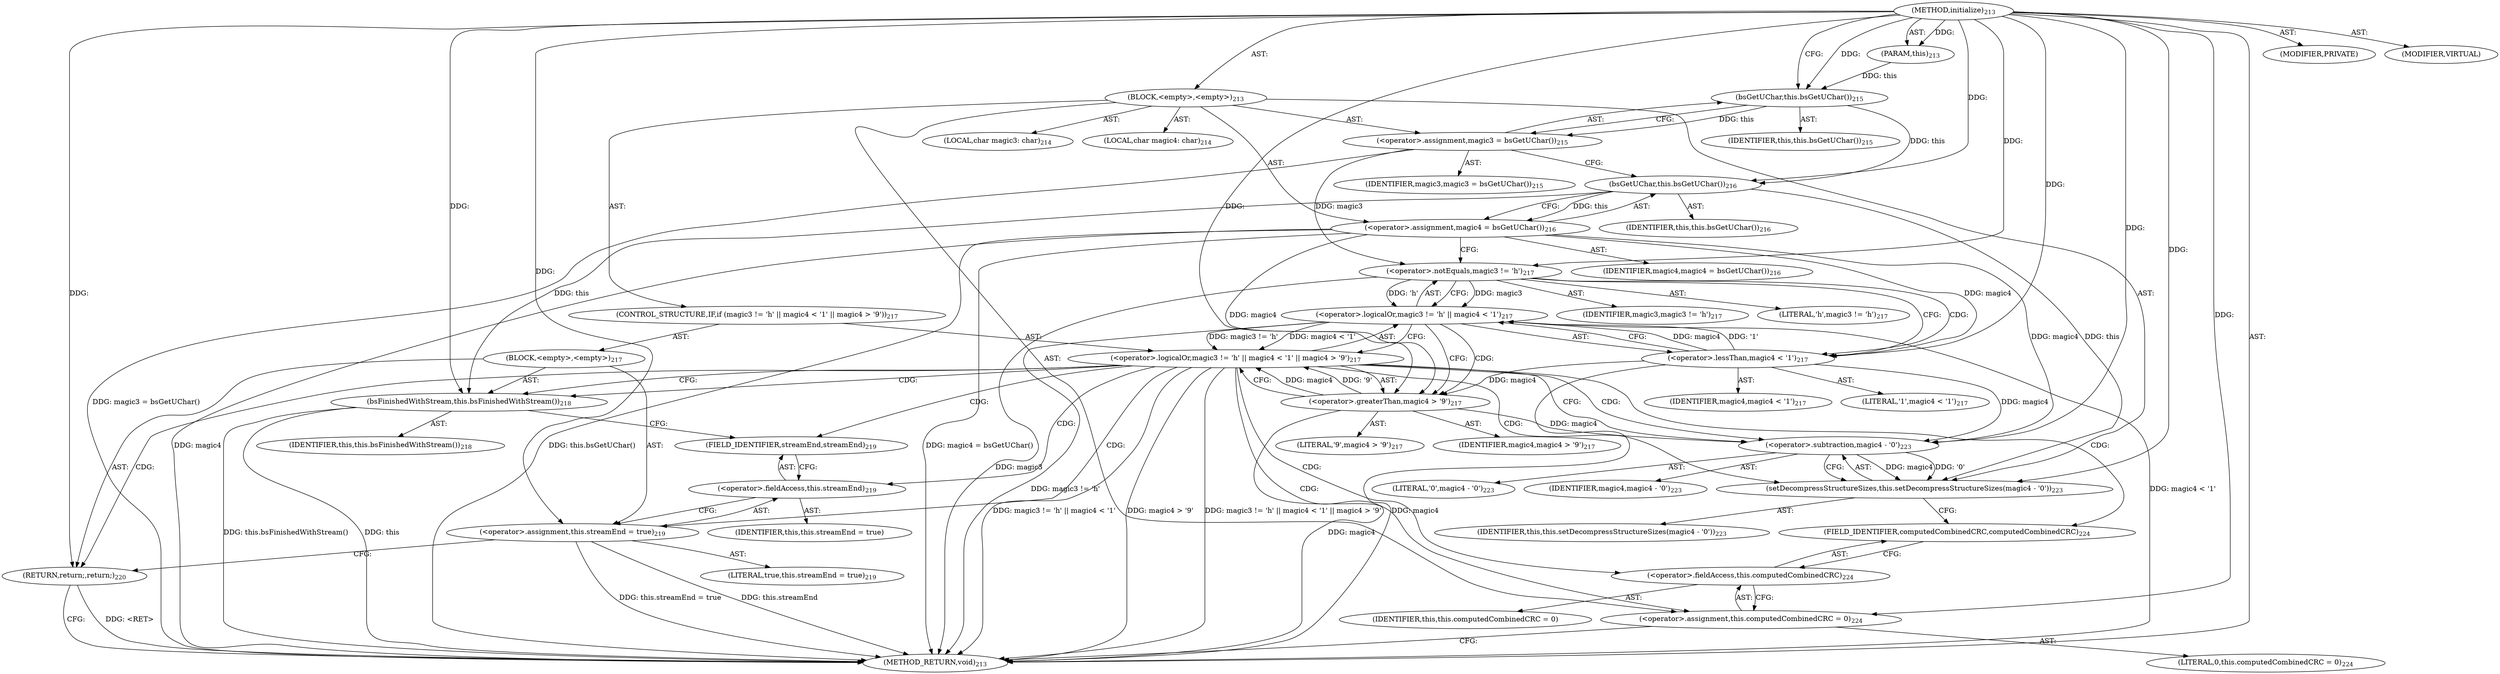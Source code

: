 digraph "initialize" {  
"111669149703" [label = <(METHOD,initialize)<SUB>213</SUB>> ]
"115964116993" [label = <(PARAM,this)<SUB>213</SUB>> ]
"25769803792" [label = <(BLOCK,&lt;empty&gt;,&lt;empty&gt;)<SUB>213</SUB>> ]
"94489280514" [label = <(LOCAL,char magic3: char)<SUB>214</SUB>> ]
"94489280515" [label = <(LOCAL,char magic4: char)<SUB>214</SUB>> ]
"30064771167" [label = <(&lt;operator&gt;.assignment,magic3 = bsGetUChar())<SUB>215</SUB>> ]
"68719476850" [label = <(IDENTIFIER,magic3,magic3 = bsGetUChar())<SUB>215</SUB>> ]
"30064771168" [label = <(bsGetUChar,this.bsGetUChar())<SUB>215</SUB>> ]
"68719476740" [label = <(IDENTIFIER,this,this.bsGetUChar())<SUB>215</SUB>> ]
"30064771169" [label = <(&lt;operator&gt;.assignment,magic4 = bsGetUChar())<SUB>216</SUB>> ]
"68719476851" [label = <(IDENTIFIER,magic4,magic4 = bsGetUChar())<SUB>216</SUB>> ]
"30064771170" [label = <(bsGetUChar,this.bsGetUChar())<SUB>216</SUB>> ]
"68719476741" [label = <(IDENTIFIER,this,this.bsGetUChar())<SUB>216</SUB>> ]
"47244640269" [label = <(CONTROL_STRUCTURE,IF,if (magic3 != 'h' || magic4 &lt; '1' || magic4 &gt; '9'))<SUB>217</SUB>> ]
"30064771171" [label = <(&lt;operator&gt;.logicalOr,magic3 != 'h' || magic4 &lt; '1' || magic4 &gt; '9')<SUB>217</SUB>> ]
"30064771172" [label = <(&lt;operator&gt;.logicalOr,magic3 != 'h' || magic4 &lt; '1')<SUB>217</SUB>> ]
"30064771173" [label = <(&lt;operator&gt;.notEquals,magic3 != 'h')<SUB>217</SUB>> ]
"68719476852" [label = <(IDENTIFIER,magic3,magic3 != 'h')<SUB>217</SUB>> ]
"90194313231" [label = <(LITERAL,'h',magic3 != 'h')<SUB>217</SUB>> ]
"30064771174" [label = <(&lt;operator&gt;.lessThan,magic4 &lt; '1')<SUB>217</SUB>> ]
"68719476853" [label = <(IDENTIFIER,magic4,magic4 &lt; '1')<SUB>217</SUB>> ]
"90194313232" [label = <(LITERAL,'1',magic4 &lt; '1')<SUB>217</SUB>> ]
"30064771175" [label = <(&lt;operator&gt;.greaterThan,magic4 &gt; '9')<SUB>217</SUB>> ]
"68719476854" [label = <(IDENTIFIER,magic4,magic4 &gt; '9')<SUB>217</SUB>> ]
"90194313233" [label = <(LITERAL,'9',magic4 &gt; '9')<SUB>217</SUB>> ]
"25769803793" [label = <(BLOCK,&lt;empty&gt;,&lt;empty&gt;)<SUB>217</SUB>> ]
"30064771176" [label = <(bsFinishedWithStream,this.bsFinishedWithStream())<SUB>218</SUB>> ]
"68719476742" [label = <(IDENTIFIER,this,this.bsFinishedWithStream())<SUB>218</SUB>> ]
"30064771177" [label = <(&lt;operator&gt;.assignment,this.streamEnd = true)<SUB>219</SUB>> ]
"30064771178" [label = <(&lt;operator&gt;.fieldAccess,this.streamEnd)<SUB>219</SUB>> ]
"68719476855" [label = <(IDENTIFIER,this,this.streamEnd = true)> ]
"55834574886" [label = <(FIELD_IDENTIFIER,streamEnd,streamEnd)<SUB>219</SUB>> ]
"90194313234" [label = <(LITERAL,true,this.streamEnd = true)<SUB>219</SUB>> ]
"146028888066" [label = <(RETURN,return;,return;)<SUB>220</SUB>> ]
"30064771179" [label = <(setDecompressStructureSizes,this.setDecompressStructureSizes(magic4 - '0'))<SUB>223</SUB>> ]
"68719476743" [label = <(IDENTIFIER,this,this.setDecompressStructureSizes(magic4 - '0'))<SUB>223</SUB>> ]
"30064771180" [label = <(&lt;operator&gt;.subtraction,magic4 - '0')<SUB>223</SUB>> ]
"68719476856" [label = <(IDENTIFIER,magic4,magic4 - '0')<SUB>223</SUB>> ]
"90194313235" [label = <(LITERAL,'0',magic4 - '0')<SUB>223</SUB>> ]
"30064771181" [label = <(&lt;operator&gt;.assignment,this.computedCombinedCRC = 0)<SUB>224</SUB>> ]
"30064771182" [label = <(&lt;operator&gt;.fieldAccess,this.computedCombinedCRC)<SUB>224</SUB>> ]
"68719476857" [label = <(IDENTIFIER,this,this.computedCombinedCRC = 0)> ]
"55834574887" [label = <(FIELD_IDENTIFIER,computedCombinedCRC,computedCombinedCRC)<SUB>224</SUB>> ]
"90194313236" [label = <(LITERAL,0,this.computedCombinedCRC = 0)<SUB>224</SUB>> ]
"133143986232" [label = <(MODIFIER,PRIVATE)> ]
"133143986233" [label = <(MODIFIER,VIRTUAL)> ]
"128849018887" [label = <(METHOD_RETURN,void)<SUB>213</SUB>> ]
  "111669149703" -> "115964116993"  [ label = "AST: "] 
  "111669149703" -> "25769803792"  [ label = "AST: "] 
  "111669149703" -> "133143986232"  [ label = "AST: "] 
  "111669149703" -> "133143986233"  [ label = "AST: "] 
  "111669149703" -> "128849018887"  [ label = "AST: "] 
  "25769803792" -> "94489280514"  [ label = "AST: "] 
  "25769803792" -> "94489280515"  [ label = "AST: "] 
  "25769803792" -> "30064771167"  [ label = "AST: "] 
  "25769803792" -> "30064771169"  [ label = "AST: "] 
  "25769803792" -> "47244640269"  [ label = "AST: "] 
  "25769803792" -> "30064771179"  [ label = "AST: "] 
  "25769803792" -> "30064771181"  [ label = "AST: "] 
  "30064771167" -> "68719476850"  [ label = "AST: "] 
  "30064771167" -> "30064771168"  [ label = "AST: "] 
  "30064771168" -> "68719476740"  [ label = "AST: "] 
  "30064771169" -> "68719476851"  [ label = "AST: "] 
  "30064771169" -> "30064771170"  [ label = "AST: "] 
  "30064771170" -> "68719476741"  [ label = "AST: "] 
  "47244640269" -> "30064771171"  [ label = "AST: "] 
  "47244640269" -> "25769803793"  [ label = "AST: "] 
  "30064771171" -> "30064771172"  [ label = "AST: "] 
  "30064771171" -> "30064771175"  [ label = "AST: "] 
  "30064771172" -> "30064771173"  [ label = "AST: "] 
  "30064771172" -> "30064771174"  [ label = "AST: "] 
  "30064771173" -> "68719476852"  [ label = "AST: "] 
  "30064771173" -> "90194313231"  [ label = "AST: "] 
  "30064771174" -> "68719476853"  [ label = "AST: "] 
  "30064771174" -> "90194313232"  [ label = "AST: "] 
  "30064771175" -> "68719476854"  [ label = "AST: "] 
  "30064771175" -> "90194313233"  [ label = "AST: "] 
  "25769803793" -> "30064771176"  [ label = "AST: "] 
  "25769803793" -> "30064771177"  [ label = "AST: "] 
  "25769803793" -> "146028888066"  [ label = "AST: "] 
  "30064771176" -> "68719476742"  [ label = "AST: "] 
  "30064771177" -> "30064771178"  [ label = "AST: "] 
  "30064771177" -> "90194313234"  [ label = "AST: "] 
  "30064771178" -> "68719476855"  [ label = "AST: "] 
  "30064771178" -> "55834574886"  [ label = "AST: "] 
  "30064771179" -> "68719476743"  [ label = "AST: "] 
  "30064771179" -> "30064771180"  [ label = "AST: "] 
  "30064771180" -> "68719476856"  [ label = "AST: "] 
  "30064771180" -> "90194313235"  [ label = "AST: "] 
  "30064771181" -> "30064771182"  [ label = "AST: "] 
  "30064771181" -> "90194313236"  [ label = "AST: "] 
  "30064771182" -> "68719476857"  [ label = "AST: "] 
  "30064771182" -> "55834574887"  [ label = "AST: "] 
  "30064771167" -> "30064771170"  [ label = "CFG: "] 
  "30064771169" -> "30064771173"  [ label = "CFG: "] 
  "30064771179" -> "55834574887"  [ label = "CFG: "] 
  "30064771181" -> "128849018887"  [ label = "CFG: "] 
  "30064771168" -> "30064771167"  [ label = "CFG: "] 
  "30064771170" -> "30064771169"  [ label = "CFG: "] 
  "30064771171" -> "30064771176"  [ label = "CFG: "] 
  "30064771171" -> "30064771180"  [ label = "CFG: "] 
  "30064771180" -> "30064771179"  [ label = "CFG: "] 
  "30064771182" -> "30064771181"  [ label = "CFG: "] 
  "30064771172" -> "30064771171"  [ label = "CFG: "] 
  "30064771172" -> "30064771175"  [ label = "CFG: "] 
  "30064771175" -> "30064771171"  [ label = "CFG: "] 
  "30064771176" -> "55834574886"  [ label = "CFG: "] 
  "30064771177" -> "146028888066"  [ label = "CFG: "] 
  "146028888066" -> "128849018887"  [ label = "CFG: "] 
  "55834574887" -> "30064771182"  [ label = "CFG: "] 
  "30064771173" -> "30064771172"  [ label = "CFG: "] 
  "30064771173" -> "30064771174"  [ label = "CFG: "] 
  "30064771174" -> "30064771172"  [ label = "CFG: "] 
  "30064771178" -> "30064771177"  [ label = "CFG: "] 
  "55834574886" -> "30064771178"  [ label = "CFG: "] 
  "111669149703" -> "30064771168"  [ label = "CFG: "] 
  "146028888066" -> "128849018887"  [ label = "DDG: &lt;RET&gt;"] 
  "30064771167" -> "128849018887"  [ label = "DDG: magic3 = bsGetUChar()"] 
  "30064771169" -> "128849018887"  [ label = "DDG: magic4"] 
  "30064771169" -> "128849018887"  [ label = "DDG: this.bsGetUChar()"] 
  "30064771169" -> "128849018887"  [ label = "DDG: magic4 = bsGetUChar()"] 
  "30064771173" -> "128849018887"  [ label = "DDG: magic3"] 
  "30064771172" -> "128849018887"  [ label = "DDG: magic3 != 'h'"] 
  "30064771174" -> "128849018887"  [ label = "DDG: magic4"] 
  "30064771172" -> "128849018887"  [ label = "DDG: magic4 &lt; '1'"] 
  "30064771171" -> "128849018887"  [ label = "DDG: magic3 != 'h' || magic4 &lt; '1'"] 
  "30064771175" -> "128849018887"  [ label = "DDG: magic4"] 
  "30064771171" -> "128849018887"  [ label = "DDG: magic4 &gt; '9'"] 
  "30064771171" -> "128849018887"  [ label = "DDG: magic3 != 'h' || magic4 &lt; '1' || magic4 &gt; '9'"] 
  "30064771176" -> "128849018887"  [ label = "DDG: this"] 
  "30064771176" -> "128849018887"  [ label = "DDG: this.bsFinishedWithStream()"] 
  "30064771177" -> "128849018887"  [ label = "DDG: this.streamEnd"] 
  "30064771177" -> "128849018887"  [ label = "DDG: this.streamEnd = true"] 
  "111669149703" -> "115964116993"  [ label = "DDG: "] 
  "30064771168" -> "30064771167"  [ label = "DDG: this"] 
  "30064771170" -> "30064771169"  [ label = "DDG: this"] 
  "111669149703" -> "30064771181"  [ label = "DDG: "] 
  "30064771170" -> "30064771179"  [ label = "DDG: this"] 
  "111669149703" -> "30064771179"  [ label = "DDG: "] 
  "30064771180" -> "30064771179"  [ label = "DDG: magic4"] 
  "30064771180" -> "30064771179"  [ label = "DDG: '0'"] 
  "115964116993" -> "30064771168"  [ label = "DDG: this"] 
  "111669149703" -> "30064771168"  [ label = "DDG: "] 
  "30064771168" -> "30064771170"  [ label = "DDG: this"] 
  "111669149703" -> "30064771170"  [ label = "DDG: "] 
  "30064771172" -> "30064771171"  [ label = "DDG: magic3 != 'h'"] 
  "30064771172" -> "30064771171"  [ label = "DDG: magic4 &lt; '1'"] 
  "30064771175" -> "30064771171"  [ label = "DDG: magic4"] 
  "30064771175" -> "30064771171"  [ label = "DDG: '9'"] 
  "111669149703" -> "30064771177"  [ label = "DDG: "] 
  "111669149703" -> "146028888066"  [ label = "DDG: "] 
  "30064771169" -> "30064771180"  [ label = "DDG: magic4"] 
  "30064771174" -> "30064771180"  [ label = "DDG: magic4"] 
  "30064771175" -> "30064771180"  [ label = "DDG: magic4"] 
  "111669149703" -> "30064771180"  [ label = "DDG: "] 
  "30064771173" -> "30064771172"  [ label = "DDG: magic3"] 
  "30064771173" -> "30064771172"  [ label = "DDG: 'h'"] 
  "30064771174" -> "30064771172"  [ label = "DDG: magic4"] 
  "30064771174" -> "30064771172"  [ label = "DDG: '1'"] 
  "30064771169" -> "30064771175"  [ label = "DDG: magic4"] 
  "30064771174" -> "30064771175"  [ label = "DDG: magic4"] 
  "111669149703" -> "30064771175"  [ label = "DDG: "] 
  "30064771170" -> "30064771176"  [ label = "DDG: this"] 
  "111669149703" -> "30064771176"  [ label = "DDG: "] 
  "30064771167" -> "30064771173"  [ label = "DDG: magic3"] 
  "111669149703" -> "30064771173"  [ label = "DDG: "] 
  "30064771169" -> "30064771174"  [ label = "DDG: magic4"] 
  "111669149703" -> "30064771174"  [ label = "DDG: "] 
  "30064771171" -> "55834574887"  [ label = "CDG: "] 
  "30064771171" -> "55834574886"  [ label = "CDG: "] 
  "30064771171" -> "30064771181"  [ label = "CDG: "] 
  "30064771171" -> "30064771182"  [ label = "CDG: "] 
  "30064771171" -> "30064771179"  [ label = "CDG: "] 
  "30064771171" -> "30064771180"  [ label = "CDG: "] 
  "30064771171" -> "30064771177"  [ label = "CDG: "] 
  "30064771171" -> "30064771178"  [ label = "CDG: "] 
  "30064771171" -> "30064771176"  [ label = "CDG: "] 
  "30064771171" -> "146028888066"  [ label = "CDG: "] 
  "30064771172" -> "30064771175"  [ label = "CDG: "] 
  "30064771173" -> "30064771174"  [ label = "CDG: "] 
}
